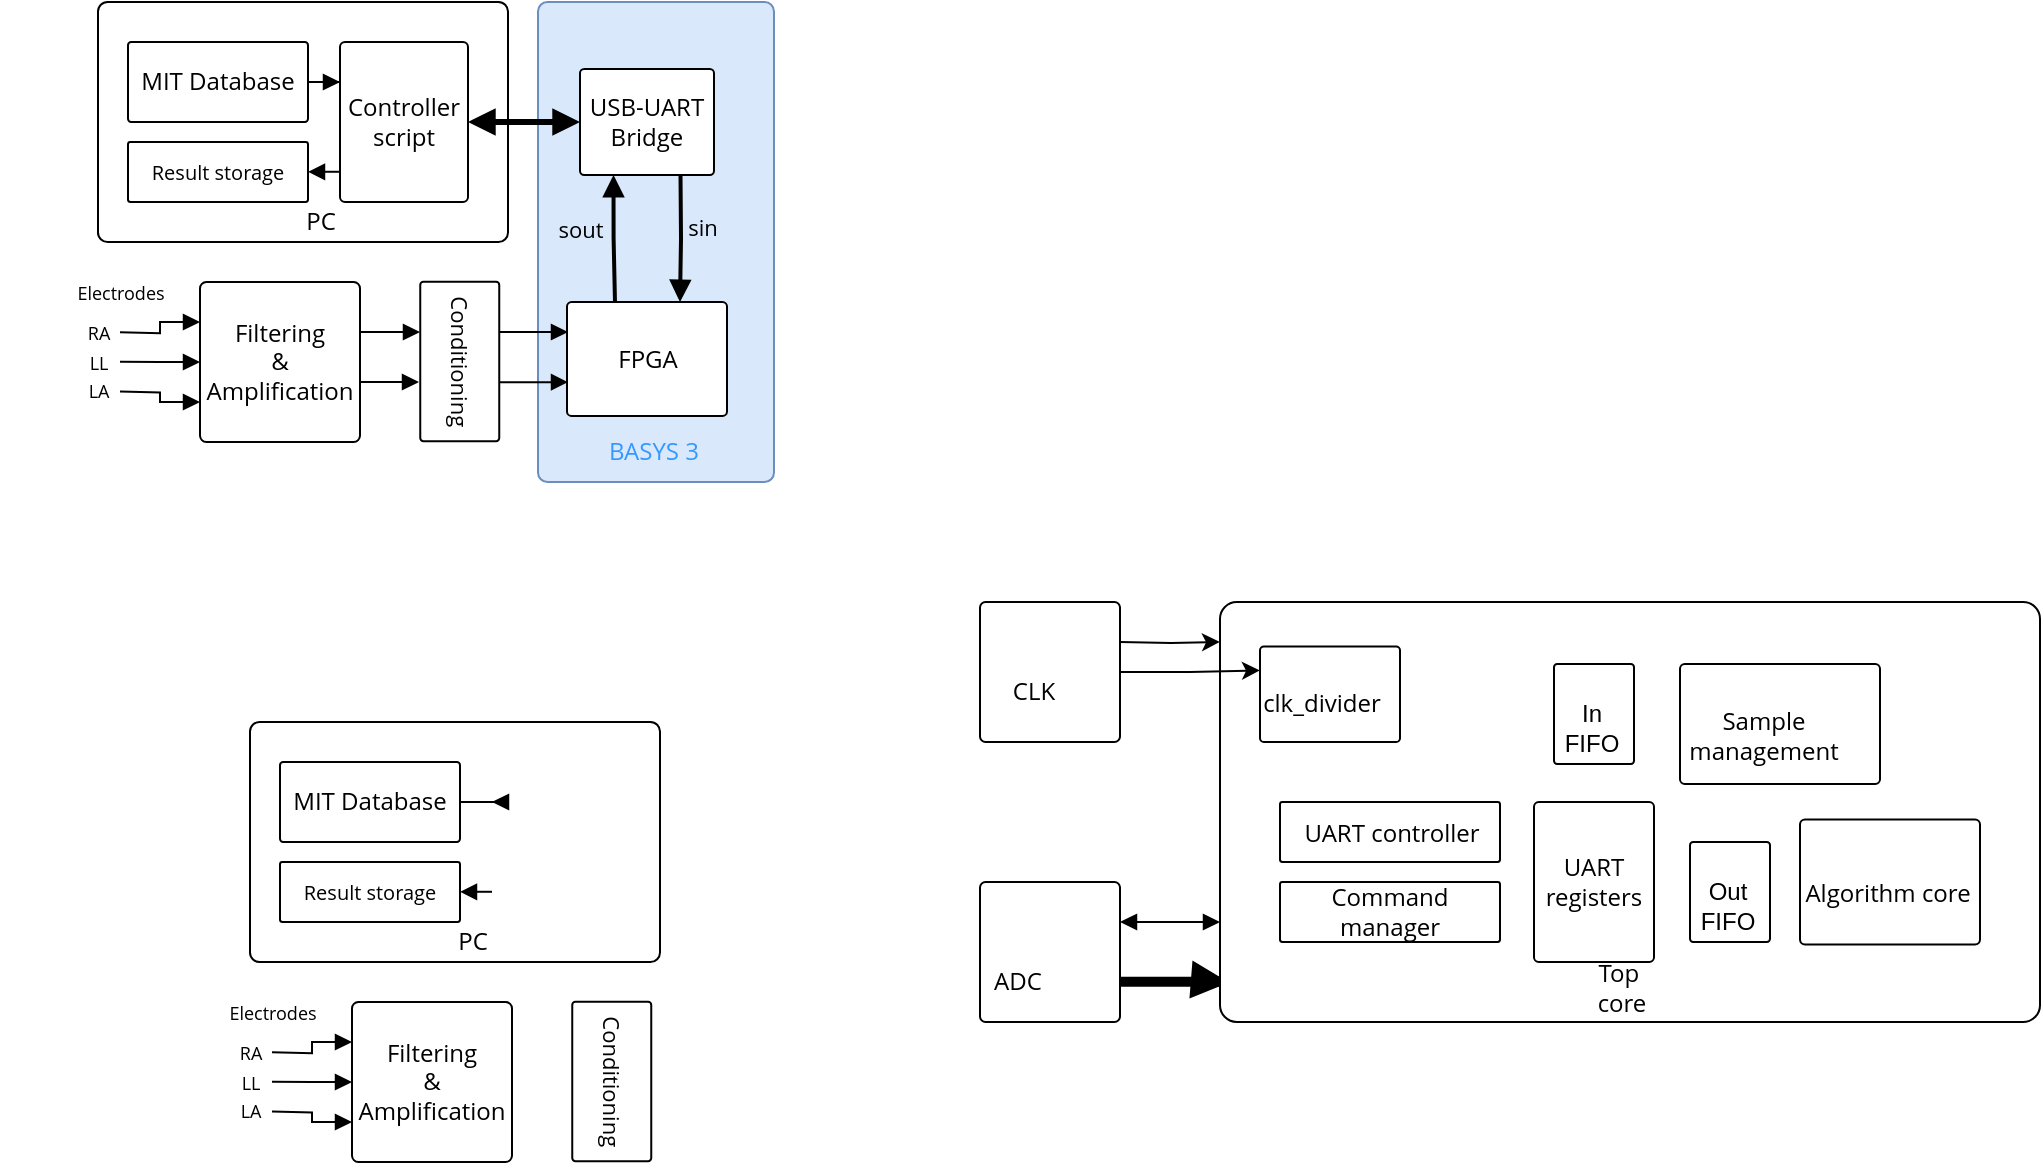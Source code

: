 <mxfile version="20.0.1" type="github">
  <diagram id="rzP6tae6U1hc_79Av_jn" name="Page-1">
    <mxGraphModel dx="1031" dy="716" grid="1" gridSize="10" guides="1" tooltips="1" connect="1" arrows="1" fold="1" page="1" pageScale="1" pageWidth="827" pageHeight="1169" math="0" shadow="0">
      <root>
        <mxCell id="0" />
        <mxCell id="1" parent="0" />
        <mxCell id="Vbl4ubo63HSukG35lJOd-6" value="" style="group" parent="1" vertex="1" connectable="0">
          <mxGeometry x="74" y="60" width="215" height="200" as="geometry" />
        </mxCell>
        <mxCell id="gfudyUD8hbizQsuXedw7-13" value="&lt;font data-font-src=&quot;https://fonts.googleapis.com/css?family=Open+Sans&quot; face=&quot;Open Sans&quot;&gt;PC&lt;/font&gt;" style="rounded=1;whiteSpace=wrap;html=1;movableLabel=1;arcSize=4;" parent="Vbl4ubo63HSukG35lJOd-6" vertex="1">
          <mxGeometry x="-15" y="-20" width="205" height="120" as="geometry">
            <mxPoint x="9" y="50" as="offset" />
          </mxGeometry>
        </mxCell>
        <mxCell id="Vbl4ubo63HSukG35lJOd-12" value="" style="edgeStyle=orthogonalEdgeStyle;rounded=0;orthogonalLoop=1;jettySize=auto;html=1;fontFamily=Open Sans;fontSource=https%3A%2F%2Ffonts.googleapis.com%2Fcss%3Ffamily%3DOpen%2BSans;entryX=0;entryY=0.25;entryDx=0;entryDy=0;endArrow=block;endFill=1;" parent="Vbl4ubo63HSukG35lJOd-6" source="gfudyUD8hbizQsuXedw7-15" target="gfudyUD8hbizQsuXedw7-14" edge="1">
          <mxGeometry relative="1" as="geometry" />
        </mxCell>
        <mxCell id="gfudyUD8hbizQsuXedw7-15" value="&lt;font data-font-src=&quot;https://fonts.googleapis.com/css?family=Open+Sans&quot; face=&quot;Open Sans&quot;&gt;MIT Database&lt;/font&gt;" style="rounded=1;whiteSpace=wrap;html=1;arcSize=4;" parent="Vbl4ubo63HSukG35lJOd-6" vertex="1">
          <mxGeometry width="90" height="40" as="geometry" />
        </mxCell>
        <mxCell id="gfudyUD8hbizQsuXedw7-24" value="&lt;font data-font-src=&quot;https://fonts.googleapis.com/css?family=Open+Sans&quot; face=&quot;Open Sans&quot; style=&quot;font-size: 10px&quot;&gt;Result storage&lt;/font&gt;" style="rounded=1;whiteSpace=wrap;html=1;arcSize=4;" parent="Vbl4ubo63HSukG35lJOd-6" vertex="1">
          <mxGeometry y="50" width="90" height="30" as="geometry" />
        </mxCell>
        <mxCell id="gfudyUD8hbizQsuXedw7-14" value="&lt;font data-font-src=&quot;https://fonts.googleapis.com/css?family=Open+Sans&quot; face=&quot;Open Sans&quot;&gt;Controller&lt;br&gt;script&lt;br&gt;&lt;/font&gt;" style="rounded=1;whiteSpace=wrap;html=1;imageWidth=24;arcSize=4;" parent="Vbl4ubo63HSukG35lJOd-6" vertex="1">
          <mxGeometry x="106" width="64" height="80" as="geometry" />
        </mxCell>
        <mxCell id="Vbl4ubo63HSukG35lJOd-16" value="" style="edgeStyle=orthogonalEdgeStyle;rounded=0;orthogonalLoop=1;jettySize=auto;html=1;fontFamily=Open Sans;fontSource=https%3A%2F%2Ffonts.googleapis.com%2Fcss%3Ffamily%3DOpen%2BSans;entryX=0;entryY=0.25;entryDx=0;entryDy=0;startArrow=block;startFill=1;endArrow=none;endFill=0;" parent="Vbl4ubo63HSukG35lJOd-6" edge="1">
          <mxGeometry relative="1" as="geometry">
            <mxPoint x="90" y="64.89" as="sourcePoint" />
            <mxPoint x="106" y="64.89" as="targetPoint" />
          </mxGeometry>
        </mxCell>
        <mxCell id="Vbl4ubo63HSukG35lJOd-4" value="" style="group" parent="Vbl4ubo63HSukG35lJOd-6" vertex="1" connectable="0">
          <mxGeometry x="-64" y="110" width="180" height="90" as="geometry" />
        </mxCell>
        <mxCell id="gfudyUD8hbizQsuXedw7-17" style="edgeStyle=orthogonalEdgeStyle;rounded=0;orthogonalLoop=1;jettySize=auto;html=1;exitX=0;exitY=0.75;exitDx=0;exitDy=0;fontSize=9;fontColor=#3399FF;startArrow=block;startFill=1;endArrow=none;endFill=0;" parent="Vbl4ubo63HSukG35lJOd-4" source="Tux2hPUuRy_x0GbL0UM1-5" edge="1">
          <mxGeometry relative="1" as="geometry">
            <mxPoint x="60" y="64.696" as="targetPoint" />
          </mxGeometry>
        </mxCell>
        <mxCell id="gfudyUD8hbizQsuXedw7-18" style="edgeStyle=orthogonalEdgeStyle;rounded=0;orthogonalLoop=1;jettySize=auto;html=1;exitX=0;exitY=0.5;exitDx=0;exitDy=0;fontSize=9;fontColor=#3399FF;startArrow=block;startFill=1;endArrow=none;endFill=0;" parent="Vbl4ubo63HSukG35lJOd-4" source="Tux2hPUuRy_x0GbL0UM1-5" edge="1">
          <mxGeometry relative="1" as="geometry">
            <mxPoint x="60" y="49.913" as="targetPoint" />
          </mxGeometry>
        </mxCell>
        <mxCell id="gfudyUD8hbizQsuXedw7-19" style="edgeStyle=orthogonalEdgeStyle;rounded=0;orthogonalLoop=1;jettySize=auto;html=1;exitX=0;exitY=0.25;exitDx=0;exitDy=0;fontSize=9;fontColor=#3399FF;startArrow=block;startFill=1;endArrow=none;endFill=0;" parent="Vbl4ubo63HSukG35lJOd-4" source="Tux2hPUuRy_x0GbL0UM1-5" edge="1">
          <mxGeometry relative="1" as="geometry">
            <mxPoint x="60" y="35.13" as="targetPoint" />
          </mxGeometry>
        </mxCell>
        <mxCell id="Tux2hPUuRy_x0GbL0UM1-5" value="&lt;font face=&quot;Open Sans&quot;&gt;Filtering&lt;br&gt;&amp;amp;&lt;br&gt;Amplification&lt;br&gt;&lt;/font&gt;" style="rounded=1;whiteSpace=wrap;html=1;arcSize=4;" parent="Vbl4ubo63HSukG35lJOd-4" vertex="1">
          <mxGeometry x="100" y="10" width="80" height="80" as="geometry" />
        </mxCell>
        <mxCell id="gfudyUD8hbizQsuXedw7-20" value="&lt;font data-font-src=&quot;https://fonts.googleapis.com/css?family=Open+Sans&quot; color=&quot;#000000&quot;&gt;RA&lt;/font&gt;" style="text;html=1;align=center;verticalAlign=middle;resizable=0;points=[];autosize=1;strokeColor=none;fillColor=none;fontSize=9;fontColor=#3399FF;fontFamily=Open Sans;fontSource=https%3A%2F%2Ffonts.googleapis.com%2Fcss%3Ffamily%3DOpen%2BSans;" parent="Vbl4ubo63HSukG35lJOd-4" vertex="1">
          <mxGeometry x="34" y="26" width="30" height="20" as="geometry" />
        </mxCell>
        <mxCell id="gfudyUD8hbizQsuXedw7-21" value="&lt;font data-font-src=&quot;https://fonts.googleapis.com/css?family=Open+Sans&quot; color=&quot;#000000&quot;&gt;LL&lt;/font&gt;" style="text;html=1;align=center;verticalAlign=middle;resizable=0;points=[];autosize=1;strokeColor=none;fillColor=none;fontSize=9;fontColor=#3399FF;fontFamily=Open Sans;fontSource=https%3A%2F%2Ffonts.googleapis.com%2Fcss%3Ffamily%3DOpen%2BSans;" parent="Vbl4ubo63HSukG35lJOd-4" vertex="1">
          <mxGeometry x="39" y="41" width="20" height="20" as="geometry" />
        </mxCell>
        <mxCell id="gfudyUD8hbizQsuXedw7-22" value="&lt;font data-font-src=&quot;https://fonts.googleapis.com/css?family=Open+Sans&quot; face=&quot;Open Sans&quot; color=&quot;#000000&quot;&gt;LA&lt;/font&gt;" style="text;html=1;align=center;verticalAlign=middle;resizable=0;points=[];autosize=1;strokeColor=none;fillColor=none;fontSize=9;fontColor=#3399FF;" parent="Vbl4ubo63HSukG35lJOd-4" vertex="1">
          <mxGeometry x="34" y="55" width="30" height="20" as="geometry" />
        </mxCell>
        <mxCell id="Tux2hPUuRy_x0GbL0UM1-11" value="&lt;font data-font-src=&quot;https://fonts.googleapis.com/css?family=Open+Sans&quot; style=&quot;font-size: 9px;&quot;&gt;Electrodes&lt;/font&gt;" style="text;html=1;align=center;verticalAlign=middle;resizable=0;points=[];autosize=1;strokeColor=none;fillColor=none;fontFamily=Open Sans;fontSource=https%3A%2F%2Ffonts.googleapis.com%2Fcss%3Ffamily%3DOpen%2BSans;fontSize=9;" parent="Vbl4ubo63HSukG35lJOd-4" vertex="1">
          <mxGeometry x="30" y="6" width="60" height="20" as="geometry" />
        </mxCell>
        <mxCell id="Vbl4ubo63HSukG35lJOd-26" value="&lt;font style=&quot;font-size: 11px;&quot; face=&quot;Open Sans&quot;&gt;Conditioning&lt;/font&gt;" style="rounded=1;whiteSpace=wrap;html=1;arcSize=4;rotation=90;" parent="Vbl4ubo63HSukG35lJOd-6" vertex="1">
          <mxGeometry x="126" y="140" width="79.75" height="39.5" as="geometry" />
        </mxCell>
        <mxCell id="Vbl4ubo63HSukG35lJOd-27" style="edgeStyle=orthogonalEdgeStyle;rounded=0;orthogonalLoop=1;jettySize=auto;html=1;endArrow=block;endFill=1;entryX=0.006;entryY=0.261;entryDx=0;entryDy=0;entryPerimeter=0;" parent="1" edge="1">
          <mxGeometry relative="1" as="geometry">
            <mxPoint x="190" y="230" as="sourcePoint" />
            <mxPoint x="219.51" y="229.617" as="targetPoint" />
            <Array as="points" />
          </mxGeometry>
        </mxCell>
        <mxCell id="Vbl4ubo63HSukG35lJOd-28" style="edgeStyle=orthogonalEdgeStyle;rounded=0;orthogonalLoop=1;jettySize=auto;html=1;endArrow=block;endFill=1;entryX=0.006;entryY=0.261;entryDx=0;entryDy=0;entryPerimeter=0;" parent="1" edge="1">
          <mxGeometry relative="1" as="geometry">
            <mxPoint x="190" y="205" as="sourcePoint" />
            <mxPoint x="219.99" y="204.997" as="targetPoint" />
          </mxGeometry>
        </mxCell>
        <mxCell id="Vbl4ubo63HSukG35lJOd-32" value="" style="group" parent="1" vertex="1" connectable="0">
          <mxGeometry x="278" y="73.5" width="118" height="347.5" as="geometry" />
        </mxCell>
        <mxCell id="Tux2hPUuRy_x0GbL0UM1-7" value="Pmod" style="text;html=1;align=center;verticalAlign=middle;resizable=0;points=[];autosize=1;strokeColor=none;fillColor=none;" parent="Vbl4ubo63HSukG35lJOd-32" vertex="1">
          <mxGeometry x="1" y="121.5" width="50" height="20" as="geometry" />
        </mxCell>
        <mxCell id="Tux2hPUuRy_x0GbL0UM1-4" value="&lt;font data-font-src=&quot;https://fonts.googleapis.com/css?family=Open+Sans&quot; face=&quot;Open Sans&quot; color=&quot;#3399ff&quot;&gt;BASYS 3&lt;/font&gt;" style="rounded=1;whiteSpace=wrap;html=1;spacingBottom=73;fillColor=#dae8fc;strokeColor=#6c8ebf;movableLabel=1;arcSize=4;" parent="Vbl4ubo63HSukG35lJOd-32" vertex="1">
          <mxGeometry x="1" y="-33.5" width="118" height="240" as="geometry">
            <mxPoint x="-1" y="141" as="offset" />
          </mxGeometry>
        </mxCell>
        <mxCell id="Vbl4ubo63HSukG35lJOd-18" style="edgeStyle=orthogonalEdgeStyle;rounded=0;orthogonalLoop=1;jettySize=auto;html=1;entryX=0.75;entryY=1;entryDx=0;entryDy=0;fontFamily=Open Sans;fontSource=https%3A%2F%2Ffonts.googleapis.com%2Fcss%3Ffamily%3DOpen%2BSans;startArrow=block;startFill=1;endArrow=none;endFill=0;strokeWidth=2;fillColor=default;" parent="Vbl4ubo63HSukG35lJOd-32" target="Tux2hPUuRy_x0GbL0UM1-15" edge="1">
          <mxGeometry relative="1" as="geometry">
            <mxPoint x="72" y="116.5" as="sourcePoint" />
          </mxGeometry>
        </mxCell>
        <mxCell id="Vbl4ubo63HSukG35lJOd-20" value="sin" style="edgeLabel;html=1;align=center;verticalAlign=middle;resizable=0;points=[];fontFamily=Open Sans;labelBackgroundColor=none;" parent="Vbl4ubo63HSukG35lJOd-18" vertex="1" connectable="0">
          <mxGeometry x="0.179" relative="1" as="geometry">
            <mxPoint x="10" y="-1" as="offset" />
          </mxGeometry>
        </mxCell>
        <mxCell id="Vbl4ubo63HSukG35lJOd-1" value="&lt;font data-font-src=&quot;https://fonts.googleapis.com/css?family=Open+Sans&quot; face=&quot;Open Sans&quot;&gt;FPGA&lt;/font&gt;" style="rounded=1;whiteSpace=wrap;html=1;arcSize=4;" parent="Vbl4ubo63HSukG35lJOd-32" vertex="1">
          <mxGeometry x="15.5" y="116.5" width="80" height="57" as="geometry" />
        </mxCell>
        <mxCell id="Vbl4ubo63HSukG35lJOd-17" style="edgeStyle=orthogonalEdgeStyle;rounded=0;orthogonalLoop=1;jettySize=auto;html=1;exitX=0.25;exitY=1;exitDx=0;exitDy=0;entryX=0.3;entryY=0.007;entryDx=0;entryDy=0;fontFamily=Open Sans;fontSource=https%3A%2F%2Ffonts.googleapis.com%2Fcss%3Ffamily%3DOpen%2BSans;startArrow=block;startFill=1;endArrow=none;endFill=0;strokeWidth=2;fillColor=default;entryPerimeter=0;" parent="Vbl4ubo63HSukG35lJOd-32" source="Tux2hPUuRy_x0GbL0UM1-15" target="Vbl4ubo63HSukG35lJOd-1" edge="1">
          <mxGeometry relative="1" as="geometry" />
        </mxCell>
        <mxCell id="Vbl4ubo63HSukG35lJOd-19" value="sout" style="edgeLabel;html=1;align=center;verticalAlign=middle;resizable=0;points=[];fontFamily=Open Sans;labelBackgroundColor=none;" parent="Vbl4ubo63HSukG35lJOd-17" vertex="1" connectable="0">
          <mxGeometry x="-0.284" relative="1" as="geometry">
            <mxPoint x="-17" y="3" as="offset" />
          </mxGeometry>
        </mxCell>
        <mxCell id="Tux2hPUuRy_x0GbL0UM1-15" value="&lt;font data-font-src=&quot;https://fonts.googleapis.com/css?family=Open+Sans&quot; face=&quot;Open Sans&quot;&gt;USB-UART&lt;br&gt;Bridge&lt;/font&gt;" style="rounded=1;whiteSpace=wrap;html=1;fontFamily=Lucida Console;arcSize=4;" parent="Vbl4ubo63HSukG35lJOd-32" vertex="1">
          <mxGeometry x="22" width="67" height="53" as="geometry" />
        </mxCell>
        <mxCell id="Vbl4ubo63HSukG35lJOd-23" style="edgeStyle=orthogonalEdgeStyle;rounded=0;orthogonalLoop=1;jettySize=auto;html=1;exitX=0.5;exitY=1;exitDx=0;exitDy=0;fontFamily=Open Sans;fontSource=https%3A%2F%2Ffonts.googleapis.com%2Fcss%3Ffamily%3DOpen%2BSans;startArrow=classic;startFill=1;endArrow=none;endFill=0;strokeWidth=2;fillColor=default;" parent="Vbl4ubo63HSukG35lJOd-32" source="Tux2hPUuRy_x0GbL0UM1-4" target="Tux2hPUuRy_x0GbL0UM1-4" edge="1">
          <mxGeometry relative="1" as="geometry" />
        </mxCell>
        <mxCell id="Vbl4ubo63HSukG35lJOd-7" style="edgeStyle=orthogonalEdgeStyle;rounded=0;orthogonalLoop=1;jettySize=auto;html=1;exitX=1;exitY=0.5;exitDx=0;exitDy=0;entryX=0;entryY=0.5;entryDx=0;entryDy=0;fontFamily=Open Sans;fontSource=https%3A%2F%2Ffonts.googleapis.com%2Fcss%3Ffamily%3DOpen%2BSans;startArrow=block;startFill=1;strokeWidth=3;endArrow=block;endFill=1;" parent="1" source="gfudyUD8hbizQsuXedw7-14" target="Tux2hPUuRy_x0GbL0UM1-15" edge="1">
          <mxGeometry relative="1" as="geometry" />
        </mxCell>
        <mxCell id="gfudyUD8hbizQsuXedw7-6" style="edgeStyle=orthogonalEdgeStyle;rounded=0;orthogonalLoop=1;jettySize=auto;html=1;endArrow=block;endFill=1;entryX=0.006;entryY=0.261;entryDx=0;entryDy=0;entryPerimeter=0;" parent="1" target="Vbl4ubo63HSukG35lJOd-1" edge="1">
          <mxGeometry relative="1" as="geometry">
            <mxPoint x="260" y="205" as="sourcePoint" />
            <mxPoint x="250" y="210" as="targetPoint" />
          </mxGeometry>
        </mxCell>
        <mxCell id="Vbl4ubo63HSukG35lJOd-33" style="edgeStyle=orthogonalEdgeStyle;rounded=0;orthogonalLoop=1;jettySize=auto;html=1;endArrow=block;endFill=1;entryX=0.006;entryY=0.261;entryDx=0;entryDy=0;entryPerimeter=0;" parent="1" edge="1">
          <mxGeometry relative="1" as="geometry">
            <mxPoint x="260" y="230.12" as="sourcePoint" />
            <mxPoint x="293.98" y="229.997" as="targetPoint" />
          </mxGeometry>
        </mxCell>
        <mxCell id="R5PjBPIYr9uGLwAGqdFN-1" value="" style="group" parent="1" vertex="1" connectable="0">
          <mxGeometry x="150" y="420" width="215" height="200" as="geometry" />
        </mxCell>
        <mxCell id="R5PjBPIYr9uGLwAGqdFN-2" value="&lt;font data-font-src=&quot;https://fonts.googleapis.com/css?family=Open+Sans&quot; face=&quot;Open Sans&quot;&gt;PC&lt;/font&gt;" style="rounded=1;whiteSpace=wrap;html=1;movableLabel=1;arcSize=4;" parent="R5PjBPIYr9uGLwAGqdFN-1" vertex="1">
          <mxGeometry x="-15" y="-20" width="205" height="120" as="geometry">
            <mxPoint x="9" y="50" as="offset" />
          </mxGeometry>
        </mxCell>
        <mxCell id="R5PjBPIYr9uGLwAGqdFN-3" value="" style="edgeStyle=orthogonalEdgeStyle;rounded=0;orthogonalLoop=1;jettySize=auto;html=1;fontFamily=Open Sans;fontSource=https%3A%2F%2Ffonts.googleapis.com%2Fcss%3Ffamily%3DOpen%2BSans;entryX=0;entryY=0.25;entryDx=0;entryDy=0;endArrow=block;endFill=1;" parent="R5PjBPIYr9uGLwAGqdFN-1" source="R5PjBPIYr9uGLwAGqdFN-4" edge="1">
          <mxGeometry relative="1" as="geometry">
            <mxPoint x="106" y="20" as="targetPoint" />
          </mxGeometry>
        </mxCell>
        <mxCell id="R5PjBPIYr9uGLwAGqdFN-4" value="&lt;font data-font-src=&quot;https://fonts.googleapis.com/css?family=Open+Sans&quot; face=&quot;Open Sans&quot;&gt;MIT Database&lt;/font&gt;" style="rounded=1;whiteSpace=wrap;html=1;arcSize=4;" parent="R5PjBPIYr9uGLwAGqdFN-1" vertex="1">
          <mxGeometry width="90" height="40" as="geometry" />
        </mxCell>
        <mxCell id="R5PjBPIYr9uGLwAGqdFN-5" value="&lt;font data-font-src=&quot;https://fonts.googleapis.com/css?family=Open+Sans&quot; face=&quot;Open Sans&quot; style=&quot;font-size: 10px&quot;&gt;Result storage&lt;/font&gt;" style="rounded=1;whiteSpace=wrap;html=1;arcSize=4;" parent="R5PjBPIYr9uGLwAGqdFN-1" vertex="1">
          <mxGeometry y="50" width="90" height="30" as="geometry" />
        </mxCell>
        <mxCell id="R5PjBPIYr9uGLwAGqdFN-7" value="" style="edgeStyle=orthogonalEdgeStyle;rounded=0;orthogonalLoop=1;jettySize=auto;html=1;fontFamily=Open Sans;fontSource=https%3A%2F%2Ffonts.googleapis.com%2Fcss%3Ffamily%3DOpen%2BSans;entryX=0;entryY=0.25;entryDx=0;entryDy=0;startArrow=block;startFill=1;endArrow=none;endFill=0;" parent="R5PjBPIYr9uGLwAGqdFN-1" edge="1">
          <mxGeometry relative="1" as="geometry">
            <mxPoint x="90" y="64.89" as="sourcePoint" />
            <mxPoint x="106" y="64.89" as="targetPoint" />
          </mxGeometry>
        </mxCell>
        <mxCell id="R5PjBPIYr9uGLwAGqdFN-8" value="" style="group" parent="R5PjBPIYr9uGLwAGqdFN-1" vertex="1" connectable="0">
          <mxGeometry x="-64" y="110" width="180" height="90" as="geometry" />
        </mxCell>
        <mxCell id="R5PjBPIYr9uGLwAGqdFN-9" style="edgeStyle=orthogonalEdgeStyle;rounded=0;orthogonalLoop=1;jettySize=auto;html=1;exitX=0;exitY=0.75;exitDx=0;exitDy=0;fontSize=9;fontColor=#3399FF;startArrow=block;startFill=1;endArrow=none;endFill=0;" parent="R5PjBPIYr9uGLwAGqdFN-8" source="R5PjBPIYr9uGLwAGqdFN-12" edge="1">
          <mxGeometry relative="1" as="geometry">
            <mxPoint x="60" y="64.696" as="targetPoint" />
          </mxGeometry>
        </mxCell>
        <mxCell id="R5PjBPIYr9uGLwAGqdFN-10" style="edgeStyle=orthogonalEdgeStyle;rounded=0;orthogonalLoop=1;jettySize=auto;html=1;exitX=0;exitY=0.5;exitDx=0;exitDy=0;fontSize=9;fontColor=#3399FF;startArrow=block;startFill=1;endArrow=none;endFill=0;" parent="R5PjBPIYr9uGLwAGqdFN-8" source="R5PjBPIYr9uGLwAGqdFN-12" edge="1">
          <mxGeometry relative="1" as="geometry">
            <mxPoint x="60" y="49.913" as="targetPoint" />
          </mxGeometry>
        </mxCell>
        <mxCell id="R5PjBPIYr9uGLwAGqdFN-11" style="edgeStyle=orthogonalEdgeStyle;rounded=0;orthogonalLoop=1;jettySize=auto;html=1;exitX=0;exitY=0.25;exitDx=0;exitDy=0;fontSize=9;fontColor=#3399FF;startArrow=block;startFill=1;endArrow=none;endFill=0;" parent="R5PjBPIYr9uGLwAGqdFN-8" source="R5PjBPIYr9uGLwAGqdFN-12" edge="1">
          <mxGeometry relative="1" as="geometry">
            <mxPoint x="60" y="35.13" as="targetPoint" />
          </mxGeometry>
        </mxCell>
        <mxCell id="R5PjBPIYr9uGLwAGqdFN-12" value="&lt;font face=&quot;Open Sans&quot;&gt;Filtering&lt;br&gt;&amp;amp;&lt;br&gt;Amplification&lt;br&gt;&lt;/font&gt;" style="rounded=1;whiteSpace=wrap;html=1;arcSize=4;" parent="R5PjBPIYr9uGLwAGqdFN-8" vertex="1">
          <mxGeometry x="100" y="10" width="80" height="80" as="geometry" />
        </mxCell>
        <mxCell id="R5PjBPIYr9uGLwAGqdFN-13" value="&lt;font data-font-src=&quot;https://fonts.googleapis.com/css?family=Open+Sans&quot; color=&quot;#000000&quot;&gt;RA&lt;/font&gt;" style="text;html=1;align=center;verticalAlign=middle;resizable=0;points=[];autosize=1;strokeColor=none;fillColor=none;fontSize=9;fontColor=#3399FF;fontFamily=Open Sans;fontSource=https%3A%2F%2Ffonts.googleapis.com%2Fcss%3Ffamily%3DOpen%2BSans;" parent="R5PjBPIYr9uGLwAGqdFN-8" vertex="1">
          <mxGeometry x="34" y="26" width="30" height="20" as="geometry" />
        </mxCell>
        <mxCell id="R5PjBPIYr9uGLwAGqdFN-14" value="&lt;font data-font-src=&quot;https://fonts.googleapis.com/css?family=Open+Sans&quot; color=&quot;#000000&quot;&gt;LL&lt;/font&gt;" style="text;html=1;align=center;verticalAlign=middle;resizable=0;points=[];autosize=1;strokeColor=none;fillColor=none;fontSize=9;fontColor=#3399FF;fontFamily=Open Sans;fontSource=https%3A%2F%2Ffonts.googleapis.com%2Fcss%3Ffamily%3DOpen%2BSans;" parent="R5PjBPIYr9uGLwAGqdFN-8" vertex="1">
          <mxGeometry x="39" y="41" width="20" height="20" as="geometry" />
        </mxCell>
        <mxCell id="R5PjBPIYr9uGLwAGqdFN-15" value="&lt;font data-font-src=&quot;https://fonts.googleapis.com/css?family=Open+Sans&quot; face=&quot;Open Sans&quot; color=&quot;#000000&quot;&gt;LA&lt;/font&gt;" style="text;html=1;align=center;verticalAlign=middle;resizable=0;points=[];autosize=1;strokeColor=none;fillColor=none;fontSize=9;fontColor=#3399FF;" parent="R5PjBPIYr9uGLwAGqdFN-8" vertex="1">
          <mxGeometry x="34" y="55" width="30" height="20" as="geometry" />
        </mxCell>
        <mxCell id="R5PjBPIYr9uGLwAGqdFN-16" value="&lt;font data-font-src=&quot;https://fonts.googleapis.com/css?family=Open+Sans&quot; style=&quot;font-size: 9px;&quot;&gt;Electrodes&lt;/font&gt;" style="text;html=1;align=center;verticalAlign=middle;resizable=0;points=[];autosize=1;strokeColor=none;fillColor=none;fontFamily=Open Sans;fontSource=https%3A%2F%2Ffonts.googleapis.com%2Fcss%3Ffamily%3DOpen%2BSans;fontSize=9;" parent="R5PjBPIYr9uGLwAGqdFN-8" vertex="1">
          <mxGeometry x="30" y="6" width="60" height="20" as="geometry" />
        </mxCell>
        <mxCell id="R5PjBPIYr9uGLwAGqdFN-17" value="&lt;font style=&quot;font-size: 11px;&quot; face=&quot;Open Sans&quot;&gt;Conditioning&lt;/font&gt;" style="rounded=1;whiteSpace=wrap;html=1;arcSize=4;rotation=90;" parent="R5PjBPIYr9uGLwAGqdFN-1" vertex="1">
          <mxGeometry x="126" y="140" width="79.75" height="39.5" as="geometry" />
        </mxCell>
        <mxCell id="R5PjBPIYr9uGLwAGqdFN-18" value="&lt;font data-font-src=&quot;https://fonts.googleapis.com/css?family=Open+Sans&quot; face=&quot;Open Sans&quot;&gt;CLK&lt;/font&gt;" style="rounded=1;whiteSpace=wrap;html=1;movableLabel=1;arcSize=4;" parent="1" vertex="1">
          <mxGeometry x="500" y="340" width="70" height="70" as="geometry">
            <mxPoint x="-8" y="10" as="offset" />
          </mxGeometry>
        </mxCell>
        <mxCell id="aQwKiuGUlgWr-K3Kxx9L-7" style="edgeStyle=orthogonalEdgeStyle;rounded=0;orthogonalLoop=1;jettySize=auto;html=1;exitX=1.004;exitY=0.713;exitDx=0;exitDy=0;entryX=0.011;entryY=0.906;entryDx=0;entryDy=0;entryPerimeter=0;endArrow=block;endFill=1;strokeWidth=5;exitPerimeter=0;" edge="1" parent="1" source="R5PjBPIYr9uGLwAGqdFN-19" target="R5PjBPIYr9uGLwAGqdFN-20">
          <mxGeometry relative="1" as="geometry">
            <Array as="points">
              <mxPoint x="620" y="530" />
            </Array>
          </mxGeometry>
        </mxCell>
        <mxCell id="R5PjBPIYr9uGLwAGqdFN-19" value="&lt;font face=&quot;Open Sans&quot;&gt;ADC&lt;/font&gt;" style="rounded=1;whiteSpace=wrap;html=1;movableLabel=1;arcSize=4;" parent="1" vertex="1">
          <mxGeometry x="500" y="480" width="70" height="70" as="geometry">
            <mxPoint x="-16" y="15" as="offset" />
          </mxGeometry>
        </mxCell>
        <mxCell id="R5PjBPIYr9uGLwAGqdFN-20" value="&lt;font face=&quot;Open Sans&quot;&gt;Top&amp;nbsp;&lt;br&gt;core&lt;br&gt;&lt;/font&gt;" style="rounded=1;whiteSpace=wrap;html=1;movableLabel=1;arcSize=4;" parent="1" vertex="1">
          <mxGeometry x="620" y="340" width="410" height="210" as="geometry">
            <mxPoint x="-4" y="88" as="offset" />
          </mxGeometry>
        </mxCell>
        <mxCell id="R5PjBPIYr9uGLwAGqdFN-21" value="&lt;font face=&quot;Open Sans&quot;&gt;Sample management&lt;br&gt;&lt;/font&gt;" style="rounded=1;whiteSpace=wrap;html=1;movableLabel=1;arcSize=4;" parent="1" vertex="1">
          <mxGeometry x="850" y="371" width="100" height="60" as="geometry">
            <mxPoint x="-8" y="6" as="offset" />
          </mxGeometry>
        </mxCell>
        <mxCell id="R5PjBPIYr9uGLwAGqdFN-22" value="&lt;font face=&quot;Open Sans&quot;&gt;Algorithm core&lt;br&gt;&lt;/font&gt;" style="rounded=1;whiteSpace=wrap;html=1;movableLabel=1;arcSize=4;" parent="1" vertex="1">
          <mxGeometry x="910" y="448.75" width="90" height="62.5" as="geometry">
            <mxPoint x="-1" y="6" as="offset" />
          </mxGeometry>
        </mxCell>
        <mxCell id="aQwKiuGUlgWr-K3Kxx9L-6" style="edgeStyle=orthogonalEdgeStyle;rounded=0;orthogonalLoop=1;jettySize=auto;html=1;entryX=0;entryY=0.095;entryDx=0;entryDy=0;entryPerimeter=0;" edge="1" parent="1" target="R5PjBPIYr9uGLwAGqdFN-20">
          <mxGeometry relative="1" as="geometry">
            <mxPoint x="570" y="360" as="sourcePoint" />
            <mxPoint x="590" y="360" as="targetPoint" />
            <Array as="points" />
          </mxGeometry>
        </mxCell>
        <mxCell id="aQwKiuGUlgWr-K3Kxx9L-8" style="edgeStyle=orthogonalEdgeStyle;rounded=0;orthogonalLoop=1;jettySize=auto;html=1;entryX=0;entryY=0.833;entryDx=0;entryDy=0;entryPerimeter=0;endArrow=block;endFill=1;startArrow=block;startFill=1;" edge="1" parent="1">
          <mxGeometry relative="1" as="geometry">
            <mxPoint x="570" y="500" as="sourcePoint" />
            <mxPoint x="620" y="500.0" as="targetPoint" />
            <Array as="points">
              <mxPoint x="600" y="499.96" />
              <mxPoint x="600" y="499.96" />
            </Array>
          </mxGeometry>
        </mxCell>
        <mxCell id="aQwKiuGUlgWr-K3Kxx9L-10" value="Out&lt;br&gt;FIFO" style="rounded=1;whiteSpace=wrap;html=1;movableLabel=1;arcSize=4;" vertex="1" parent="1">
          <mxGeometry x="855" y="460" width="40" height="50" as="geometry">
            <mxPoint x="-1" y="7" as="offset" />
          </mxGeometry>
        </mxCell>
        <mxCell id="aQwKiuGUlgWr-K3Kxx9L-11" value="In&lt;br&gt;FIFO" style="rounded=1;whiteSpace=wrap;html=1;movableLabel=1;arcSize=4;" vertex="1" parent="1">
          <mxGeometry x="787" y="371" width="40" height="50" as="geometry">
            <mxPoint x="-1" y="7" as="offset" />
          </mxGeometry>
        </mxCell>
        <mxCell id="aQwKiuGUlgWr-K3Kxx9L-12" value="&lt;font face=&quot;Open Sans&quot;&gt;UART registers&lt;br&gt;&lt;/font&gt;" style="rounded=1;whiteSpace=wrap;html=1;movableLabel=1;arcSize=4;" vertex="1" parent="1">
          <mxGeometry x="777" y="440" width="60" height="80" as="geometry">
            <mxPoint as="offset" />
          </mxGeometry>
        </mxCell>
        <mxCell id="aQwKiuGUlgWr-K3Kxx9L-13" value="&lt;font face=&quot;Open Sans&quot;&gt;Command manager&lt;br&gt;&lt;/font&gt;" style="rounded=1;whiteSpace=wrap;html=1;movableLabel=1;arcSize=4;" vertex="1" parent="1">
          <mxGeometry x="650" y="480" width="110" height="30" as="geometry">
            <mxPoint as="offset" />
          </mxGeometry>
        </mxCell>
        <mxCell id="aQwKiuGUlgWr-K3Kxx9L-14" value="&lt;font face=&quot;Open Sans&quot;&gt;clk_divider&lt;br&gt;&lt;/font&gt;" style="rounded=1;whiteSpace=wrap;html=1;movableLabel=1;arcSize=4;" vertex="1" parent="1">
          <mxGeometry x="640" y="362.25" width="70" height="47.75" as="geometry">
            <mxPoint x="-4" y="5" as="offset" />
          </mxGeometry>
        </mxCell>
        <mxCell id="aQwKiuGUlgWr-K3Kxx9L-15" value="&lt;font face=&quot;Open Sans&quot;&gt;UART controller&lt;br&gt;&lt;/font&gt;" style="rounded=1;whiteSpace=wrap;html=1;movableLabel=1;arcSize=4;" vertex="1" parent="1">
          <mxGeometry x="650" y="440" width="110" height="30" as="geometry">
            <mxPoint x="1" y="1" as="offset" />
          </mxGeometry>
        </mxCell>
        <mxCell id="aQwKiuGUlgWr-K3Kxx9L-4" style="edgeStyle=orthogonalEdgeStyle;rounded=0;orthogonalLoop=1;jettySize=auto;html=1;exitX=1;exitY=0.5;exitDx=0;exitDy=0;entryX=0;entryY=0.25;entryDx=0;entryDy=0;" edge="1" parent="1" source="R5PjBPIYr9uGLwAGqdFN-18" target="aQwKiuGUlgWr-K3Kxx9L-14">
          <mxGeometry relative="1" as="geometry" />
        </mxCell>
      </root>
    </mxGraphModel>
  </diagram>
</mxfile>

